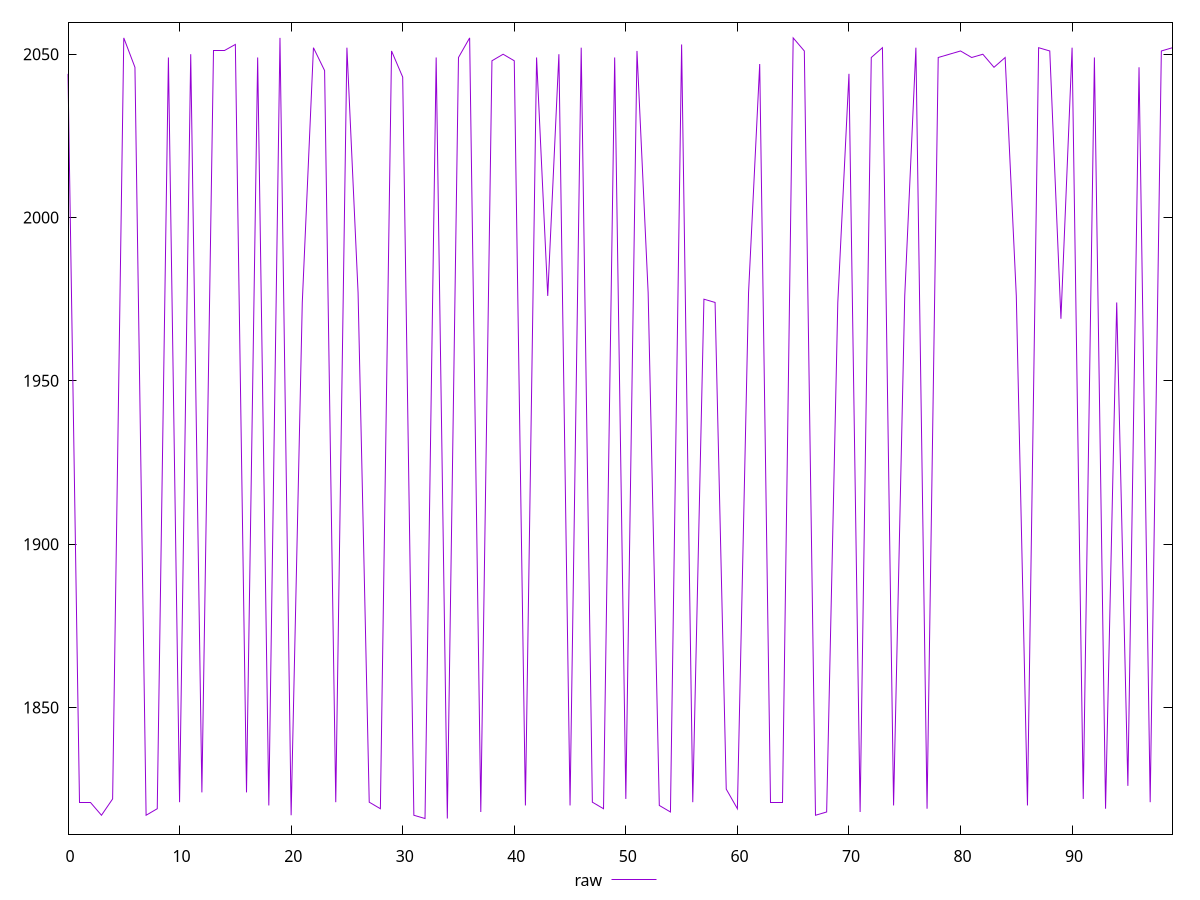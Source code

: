 reset

$raw <<EOF
0 2044
1 1821
2 1821
3 1817
4 1822
5 2055
6 2046
7 1817
8 1819
9 2049
10 1821
11 2050
12 1824
13 2051
14 2051
15 2053
16 1824
17 2049
18 1820
19 2055
20 1817
21 1974
22 2052
23 2045
24 1821
25 2052
26 1977
27 1821
28 1819
29 2051
30 2043
31 1817
32 1816
33 2049
34 1816
35 2049
36 2055
37 1818
38 2048
39 2050
40 2048
41 1820
42 2049
43 1976
44 2050
45 1820
46 2052
47 1821
48 1819
49 2049
50 1822
51 2051
52 1977
53 1820
54 1818
55 2053
56 1821
57 1975
58 1974
59 1825
60 1819
61 1977
62 2047
63 1821
64 1821
65 2055
66 2051
67 1817
68 1818
69 1974
70 2044
71 1818
72 2049
73 2052
74 1820
75 1976
76 2052
77 1819
78 2049
79 2050
80 2051
81 2049
82 2050
83 2046
84 2049
85 1976
86 1820
87 2052
88 2051
89 1969
90 2052
91 1822
92 2049
93 1819
94 1974
95 1826
96 2046
97 1821
98 2051
99 2052
EOF

set key outside below
set xrange [0:99]
set yrange [1811.22:2059.78]
set terminal svg size 640, 490 enhanced background rgb 'white'
set output "report_00007_2020-12-11T15:55:29.892Z/metrics/samples/pages+cached+noadtech/raw/values.svg"

plot $raw title "raw" with line

reset

